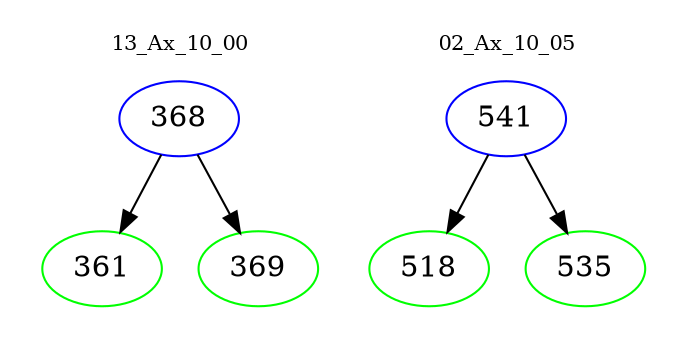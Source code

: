 digraph{
subgraph cluster_0 {
color = white
label = "13_Ax_10_00";
fontsize=10;
T0_368 [label="368", color="blue"]
T0_368 -> T0_361 [color="black"]
T0_361 [label="361", color="green"]
T0_368 -> T0_369 [color="black"]
T0_369 [label="369", color="green"]
}
subgraph cluster_1 {
color = white
label = "02_Ax_10_05";
fontsize=10;
T1_541 [label="541", color="blue"]
T1_541 -> T1_518 [color="black"]
T1_518 [label="518", color="green"]
T1_541 -> T1_535 [color="black"]
T1_535 [label="535", color="green"]
}
}
